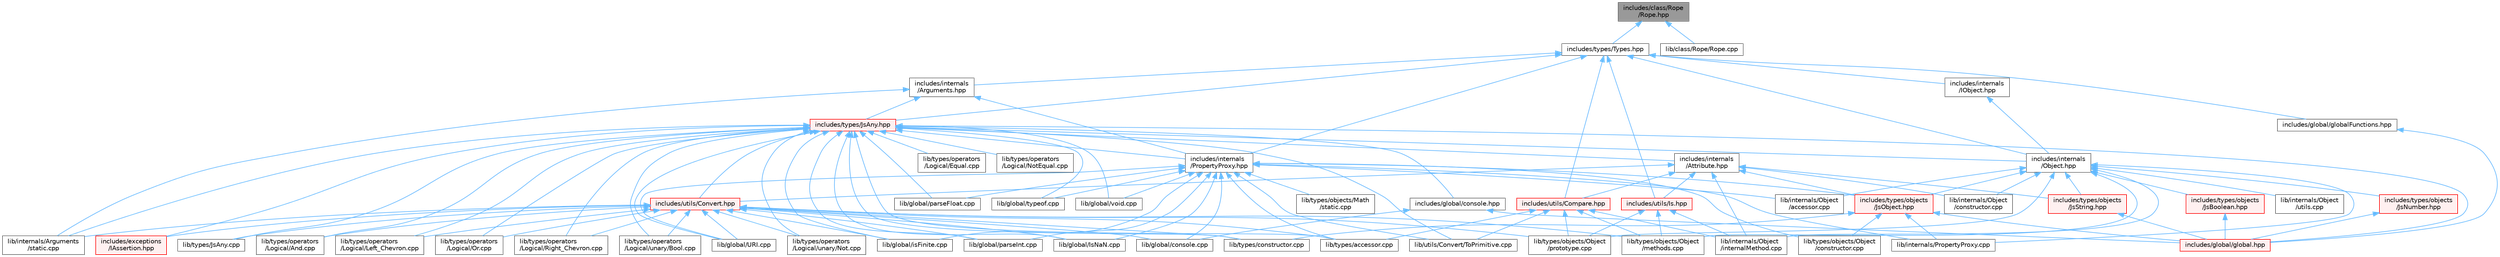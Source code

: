 digraph "includes/class/Rope/Rope.hpp"
{
 // LATEX_PDF_SIZE
  bgcolor="transparent";
  edge [fontname=Helvetica,fontsize=10,labelfontname=Helvetica,labelfontsize=10];
  node [fontname=Helvetica,fontsize=10,shape=box,height=0.2,width=0.4];
  Node1 [id="Node000001",label="includes/class/Rope\l/Rope.hpp",height=0.2,width=0.4,color="gray40", fillcolor="grey60", style="filled", fontcolor="black",tooltip=" "];
  Node1 -> Node2 [id="edge1_Node000001_Node000002",dir="back",color="steelblue1",style="solid",tooltip=" "];
  Node2 [id="Node000002",label="includes/types/Types.hpp",height=0.2,width=0.4,color="grey40", fillcolor="white", style="filled",URL="$Types_8hpp.html",tooltip=" "];
  Node2 -> Node3 [id="edge2_Node000002_Node000003",dir="back",color="steelblue1",style="solid",tooltip=" "];
  Node3 [id="Node000003",label="includes/global/globalFunctions.hpp",height=0.2,width=0.4,color="grey40", fillcolor="white", style="filled",URL="$globalFunctions_8hpp.html",tooltip=" "];
  Node3 -> Node4 [id="edge3_Node000003_Node000004",dir="back",color="steelblue1",style="solid",tooltip=" "];
  Node4 [id="Node000004",label="includes/global/global.hpp",height=0.2,width=0.4,color="red", fillcolor="#FFF0F0", style="filled",URL="$global_8hpp.html",tooltip=" "];
  Node2 -> Node7 [id="edge4_Node000002_Node000007",dir="back",color="steelblue1",style="solid",tooltip=" "];
  Node7 [id="Node000007",label="includes/internals\l/Arguments.hpp",height=0.2,width=0.4,color="grey40", fillcolor="white", style="filled",URL="$Arguments_8hpp.html",tooltip=" "];
  Node7 -> Node8 [id="edge5_Node000007_Node000008",dir="back",color="steelblue1",style="solid",tooltip=" "];
  Node8 [id="Node000008",label="includes/internals\l/PropertyProxy.hpp",height=0.2,width=0.4,color="grey40", fillcolor="white", style="filled",URL="$PropertyProxy_8hpp.html",tooltip=" "];
  Node8 -> Node9 [id="edge6_Node000008_Node000009",dir="back",color="steelblue1",style="solid",tooltip=" "];
  Node9 [id="Node000009",label="includes/types/objects\l/JsObject.hpp",height=0.2,width=0.4,color="red", fillcolor="#FFF0F0", style="filled",URL="$JsObject_8hpp.html",tooltip=" "];
  Node9 -> Node4 [id="edge7_Node000009_Node000004",dir="back",color="steelblue1",style="solid",tooltip=" "];
  Node9 -> Node25 [id="edge8_Node000009_Node000025",dir="back",color="steelblue1",style="solid",tooltip=" "];
  Node25 [id="Node000025",label="lib/internals/PropertyProxy.cpp",height=0.2,width=0.4,color="grey40", fillcolor="white", style="filled",URL="$PropertyProxy_8cpp.html",tooltip=" "];
  Node9 -> Node26 [id="edge9_Node000009_Node000026",dir="back",color="steelblue1",style="solid",tooltip=" "];
  Node26 [id="Node000026",label="lib/types/constructor.cpp",height=0.2,width=0.4,color="grey40", fillcolor="white", style="filled",URL="$types_2constructor_8cpp.html",tooltip=" "];
  Node9 -> Node28 [id="edge10_Node000009_Node000028",dir="back",color="steelblue1",style="solid",tooltip=" "];
  Node28 [id="Node000028",label="lib/types/objects/Object\l/constructor.cpp",height=0.2,width=0.4,color="grey40", fillcolor="white", style="filled",URL="$types_2objects_2Object_2constructor_8cpp.html",tooltip=" "];
  Node8 -> Node33 [id="edge11_Node000008_Node000033",dir="back",color="steelblue1",style="solid",tooltip=" "];
  Node33 [id="Node000033",label="lib/global/IsNaN.cpp",height=0.2,width=0.4,color="grey40", fillcolor="white", style="filled",URL="$IsNaN_8cpp.html",tooltip=" "];
  Node8 -> Node34 [id="edge12_Node000008_Node000034",dir="back",color="steelblue1",style="solid",tooltip=" "];
  Node34 [id="Node000034",label="lib/global/URI.cpp",height=0.2,width=0.4,color="grey40", fillcolor="white", style="filled",URL="$URI_8cpp.html",tooltip=" "];
  Node8 -> Node35 [id="edge13_Node000008_Node000035",dir="back",color="steelblue1",style="solid",tooltip=" "];
  Node35 [id="Node000035",label="lib/global/console.cpp",height=0.2,width=0.4,color="grey40", fillcolor="white", style="filled",URL="$console_8cpp.html",tooltip=" "];
  Node8 -> Node36 [id="edge14_Node000008_Node000036",dir="back",color="steelblue1",style="solid",tooltip=" "];
  Node36 [id="Node000036",label="lib/global/isFinite.cpp",height=0.2,width=0.4,color="grey40", fillcolor="white", style="filled",URL="$isFinite_8cpp.html",tooltip=" "];
  Node8 -> Node37 [id="edge15_Node000008_Node000037",dir="back",color="steelblue1",style="solid",tooltip=" "];
  Node37 [id="Node000037",label="lib/global/parseFloat.cpp",height=0.2,width=0.4,color="grey40", fillcolor="white", style="filled",URL="$parseFloat_8cpp.html",tooltip=" "];
  Node8 -> Node38 [id="edge16_Node000008_Node000038",dir="back",color="steelblue1",style="solid",tooltip=" "];
  Node38 [id="Node000038",label="lib/global/parseInt.cpp",height=0.2,width=0.4,color="grey40", fillcolor="white", style="filled",URL="$parseInt_8cpp.html",tooltip=" "];
  Node8 -> Node39 [id="edge17_Node000008_Node000039",dir="back",color="steelblue1",style="solid",tooltip=" "];
  Node39 [id="Node000039",label="lib/global/typeof.cpp",height=0.2,width=0.4,color="grey40", fillcolor="white", style="filled",URL="$typeof_8cpp.html",tooltip=" "];
  Node8 -> Node40 [id="edge18_Node000008_Node000040",dir="back",color="steelblue1",style="solid",tooltip=" "];
  Node40 [id="Node000040",label="lib/global/void.cpp",height=0.2,width=0.4,color="grey40", fillcolor="white", style="filled",URL="$void_8cpp.html",tooltip=" "];
  Node8 -> Node41 [id="edge19_Node000008_Node000041",dir="back",color="steelblue1",style="solid",tooltip=" "];
  Node41 [id="Node000041",label="lib/internals/Object\l/accessor.cpp",height=0.2,width=0.4,color="grey40", fillcolor="white", style="filled",URL="$internals_2Object_2accessor_8cpp.html",tooltip=" "];
  Node8 -> Node25 [id="edge20_Node000008_Node000025",dir="back",color="steelblue1",style="solid",tooltip=" "];
  Node8 -> Node14 [id="edge21_Node000008_Node000014",dir="back",color="steelblue1",style="solid",tooltip=" "];
  Node14 [id="Node000014",label="lib/types/accessor.cpp",height=0.2,width=0.4,color="grey40", fillcolor="white", style="filled",URL="$types_2accessor_8cpp.html",tooltip=" "];
  Node8 -> Node42 [id="edge22_Node000008_Node000042",dir="back",color="steelblue1",style="solid",tooltip=" "];
  Node42 [id="Node000042",label="lib/types/objects/Math\l/static.cpp",height=0.2,width=0.4,color="grey40", fillcolor="white", style="filled",URL="$types_2objects_2Math_2static_8cpp.html",tooltip=" "];
  Node8 -> Node28 [id="edge23_Node000008_Node000028",dir="back",color="steelblue1",style="solid",tooltip=" "];
  Node8 -> Node43 [id="edge24_Node000008_Node000043",dir="back",color="steelblue1",style="solid",tooltip=" "];
  Node43 [id="Node000043",label="lib/utils/Convert/ToPrimitive.cpp",height=0.2,width=0.4,color="grey40", fillcolor="white", style="filled",URL="$ToPrimitive_8cpp.html",tooltip=" "];
  Node7 -> Node44 [id="edge25_Node000007_Node000044",dir="back",color="steelblue1",style="solid",tooltip=" "];
  Node44 [id="Node000044",label="includes/types/JsAny.hpp",height=0.2,width=0.4,color="red", fillcolor="#FFF0F0", style="filled",URL="$JsAny_8hpp.html",tooltip=" "];
  Node44 -> Node45 [id="edge26_Node000044_Node000045",dir="back",color="steelblue1",style="solid",tooltip=" "];
  Node45 [id="Node000045",label="includes/exceptions\l/IAssertion.hpp",height=0.2,width=0.4,color="red", fillcolor="#FFF0F0", style="filled",URL="$IAssertion_8hpp.html",tooltip=" "];
  Node44 -> Node48 [id="edge27_Node000044_Node000048",dir="back",color="steelblue1",style="solid",tooltip=" "];
  Node48 [id="Node000048",label="includes/global/console.hpp",height=0.2,width=0.4,color="grey40", fillcolor="white", style="filled",URL="$console_8hpp.html",tooltip=" "];
  Node48 -> Node4 [id="edge28_Node000048_Node000004",dir="back",color="steelblue1",style="solid",tooltip=" "];
  Node48 -> Node35 [id="edge29_Node000048_Node000035",dir="back",color="steelblue1",style="solid",tooltip=" "];
  Node44 -> Node4 [id="edge30_Node000044_Node000004",dir="back",color="steelblue1",style="solid",tooltip=" "];
  Node44 -> Node49 [id="edge31_Node000044_Node000049",dir="back",color="steelblue1",style="solid",tooltip=" "];
  Node49 [id="Node000049",label="includes/internals\l/Attribute.hpp",height=0.2,width=0.4,color="grey40", fillcolor="white", style="filled",URL="$Attribute_8hpp.html",tooltip=" "];
  Node49 -> Node9 [id="edge32_Node000049_Node000009",dir="back",color="steelblue1",style="solid",tooltip=" "];
  Node49 -> Node50 [id="edge33_Node000049_Node000050",dir="back",color="steelblue1",style="solid",tooltip=" "];
  Node50 [id="Node000050",label="includes/types/objects\l/JsString.hpp",height=0.2,width=0.4,color="red", fillcolor="#FFF0F0", style="filled",URL="$JsString_8hpp.html",tooltip=" "];
  Node50 -> Node4 [id="edge34_Node000050_Node000004",dir="back",color="steelblue1",style="solid",tooltip=" "];
  Node49 -> Node53 [id="edge35_Node000049_Node000053",dir="back",color="steelblue1",style="solid",tooltip=" "];
  Node53 [id="Node000053",label="includes/utils/Compare.hpp",height=0.2,width=0.4,color="red", fillcolor="#FFF0F0", style="filled",URL="$Compare_8hpp.html",tooltip=" "];
  Node53 -> Node54 [id="edge36_Node000053_Node000054",dir="back",color="steelblue1",style="solid",tooltip=" "];
  Node54 [id="Node000054",label="lib/internals/Object\l/internalMethod.cpp",height=0.2,width=0.4,color="grey40", fillcolor="white", style="filled",URL="$internalMethod_8cpp.html",tooltip=" "];
  Node53 -> Node14 [id="edge37_Node000053_Node000014",dir="back",color="steelblue1",style="solid",tooltip=" "];
  Node53 -> Node20 [id="edge38_Node000053_Node000020",dir="back",color="steelblue1",style="solid",tooltip=" "];
  Node20 [id="Node000020",label="lib/types/objects/Object\l/methods.cpp",height=0.2,width=0.4,color="grey40", fillcolor="white", style="filled",URL="$Object_2methods_8cpp.html",tooltip=" "];
  Node53 -> Node21 [id="edge39_Node000053_Node000021",dir="back",color="steelblue1",style="solid",tooltip=" "];
  Node21 [id="Node000021",label="lib/types/objects/Object\l/prototype.cpp",height=0.2,width=0.4,color="grey40", fillcolor="white", style="filled",URL="$Object_2prototype_8cpp.html",tooltip=" "];
  Node53 -> Node43 [id="edge40_Node000053_Node000043",dir="back",color="steelblue1",style="solid",tooltip=" "];
  Node49 -> Node55 [id="edge41_Node000049_Node000055",dir="back",color="steelblue1",style="solid",tooltip=" "];
  Node55 [id="Node000055",label="includes/utils/Convert.hpp",height=0.2,width=0.4,color="red", fillcolor="#FFF0F0", style="filled",URL="$Convert_8hpp.html",tooltip=" "];
  Node55 -> Node45 [id="edge42_Node000055_Node000045",dir="back",color="steelblue1",style="solid",tooltip=" "];
  Node55 -> Node33 [id="edge43_Node000055_Node000033",dir="back",color="steelblue1",style="solid",tooltip=" "];
  Node55 -> Node34 [id="edge44_Node000055_Node000034",dir="back",color="steelblue1",style="solid",tooltip=" "];
  Node55 -> Node35 [id="edge45_Node000055_Node000035",dir="back",color="steelblue1",style="solid",tooltip=" "];
  Node55 -> Node36 [id="edge46_Node000055_Node000036",dir="back",color="steelblue1",style="solid",tooltip=" "];
  Node55 -> Node38 [id="edge47_Node000055_Node000038",dir="back",color="steelblue1",style="solid",tooltip=" "];
  Node55 -> Node13 [id="edge48_Node000055_Node000013",dir="back",color="steelblue1",style="solid",tooltip=" "];
  Node13 [id="Node000013",label="lib/internals/Arguments\l/static.cpp",height=0.2,width=0.4,color="grey40", fillcolor="white", style="filled",URL="$internals_2Arguments_2static_8cpp.html",tooltip=" "];
  Node55 -> Node57 [id="edge49_Node000055_Node000057",dir="back",color="steelblue1",style="solid",tooltip=" "];
  Node57 [id="Node000057",label="lib/types/JsAny.cpp",height=0.2,width=0.4,color="grey40", fillcolor="white", style="filled",URL="$JsAny_8cpp.html",tooltip=" "];
  Node55 -> Node14 [id="edge50_Node000055_Node000014",dir="back",color="steelblue1",style="solid",tooltip=" "];
  Node55 -> Node26 [id="edge51_Node000055_Node000026",dir="back",color="steelblue1",style="solid",tooltip=" "];
  Node55 -> Node20 [id="edge52_Node000055_Node000020",dir="back",color="steelblue1",style="solid",tooltip=" "];
  Node55 -> Node21 [id="edge53_Node000055_Node000021",dir="back",color="steelblue1",style="solid",tooltip=" "];
  Node55 -> Node60 [id="edge54_Node000055_Node000060",dir="back",color="steelblue1",style="solid",tooltip=" "];
  Node60 [id="Node000060",label="lib/types/operators\l/Logical/And.cpp",height=0.2,width=0.4,color="grey40", fillcolor="white", style="filled",URL="$Logical_2And_8cpp.html",tooltip=" "];
  Node55 -> Node61 [id="edge55_Node000055_Node000061",dir="back",color="steelblue1",style="solid",tooltip=" "];
  Node61 [id="Node000061",label="lib/types/operators\l/Logical/Left_Chevron.cpp",height=0.2,width=0.4,color="grey40", fillcolor="white", style="filled",URL="$Logical_2Left__Chevron_8cpp.html",tooltip=" "];
  Node55 -> Node62 [id="edge56_Node000055_Node000062",dir="back",color="steelblue1",style="solid",tooltip=" "];
  Node62 [id="Node000062",label="lib/types/operators\l/Logical/Or.cpp",height=0.2,width=0.4,color="grey40", fillcolor="white", style="filled",URL="$Logical_2Or_8cpp.html",tooltip=" "];
  Node55 -> Node63 [id="edge57_Node000055_Node000063",dir="back",color="steelblue1",style="solid",tooltip=" "];
  Node63 [id="Node000063",label="lib/types/operators\l/Logical/Right_Chevron.cpp",height=0.2,width=0.4,color="grey40", fillcolor="white", style="filled",URL="$Logical_2Right__Chevron_8cpp.html",tooltip=" "];
  Node55 -> Node64 [id="edge58_Node000055_Node000064",dir="back",color="steelblue1",style="solid",tooltip=" "];
  Node64 [id="Node000064",label="lib/types/operators\l/Logical/unary/Bool.cpp",height=0.2,width=0.4,color="grey40", fillcolor="white", style="filled",URL="$Bool_8cpp.html",tooltip=" "];
  Node55 -> Node65 [id="edge59_Node000055_Node000065",dir="back",color="steelblue1",style="solid",tooltip=" "];
  Node65 [id="Node000065",label="lib/types/operators\l/Logical/unary/Not.cpp",height=0.2,width=0.4,color="grey40", fillcolor="white", style="filled",URL="$Logical_2unary_2Not_8cpp.html",tooltip=" "];
  Node49 -> Node86 [id="edge60_Node000049_Node000086",dir="back",color="steelblue1",style="solid",tooltip=" "];
  Node86 [id="Node000086",label="includes/utils/Is.hpp",height=0.2,width=0.4,color="red", fillcolor="#FFF0F0", style="filled",URL="$Is_8hpp.html",tooltip=" "];
  Node86 -> Node54 [id="edge61_Node000086_Node000054",dir="back",color="steelblue1",style="solid",tooltip=" "];
  Node86 -> Node20 [id="edge62_Node000086_Node000020",dir="back",color="steelblue1",style="solid",tooltip=" "];
  Node86 -> Node21 [id="edge63_Node000086_Node000021",dir="back",color="steelblue1",style="solid",tooltip=" "];
  Node49 -> Node87 [id="edge64_Node000049_Node000087",dir="back",color="steelblue1",style="solid",tooltip=" "];
  Node87 [id="Node000087",label="lib/internals/Object\l/constructor.cpp",height=0.2,width=0.4,color="grey40", fillcolor="white", style="filled",URL="$internals_2Object_2constructor_8cpp.html",tooltip=" "];
  Node49 -> Node54 [id="edge65_Node000049_Node000054",dir="back",color="steelblue1",style="solid",tooltip=" "];
  Node44 -> Node88 [id="edge66_Node000044_Node000088",dir="back",color="steelblue1",style="solid",tooltip=" "];
  Node88 [id="Node000088",label="includes/internals\l/Object.hpp",height=0.2,width=0.4,color="grey40", fillcolor="white", style="filled",URL="$Object_8hpp.html",tooltip=" "];
  Node88 -> Node89 [id="edge67_Node000088_Node000089",dir="back",color="steelblue1",style="solid",tooltip=" "];
  Node89 [id="Node000089",label="includes/types/objects\l/JsBoolean.hpp",height=0.2,width=0.4,color="red", fillcolor="#FFF0F0", style="filled",URL="$JsBoolean_8hpp.html",tooltip=" "];
  Node89 -> Node4 [id="edge68_Node000089_Node000004",dir="back",color="steelblue1",style="solid",tooltip=" "];
  Node88 -> Node90 [id="edge69_Node000088_Node000090",dir="back",color="steelblue1",style="solid",tooltip=" "];
  Node90 [id="Node000090",label="includes/types/objects\l/JsNumber.hpp",height=0.2,width=0.4,color="red", fillcolor="#FFF0F0", style="filled",URL="$JsNumber_8hpp.html",tooltip=" "];
  Node90 -> Node4 [id="edge70_Node000090_Node000004",dir="back",color="steelblue1",style="solid",tooltip=" "];
  Node88 -> Node9 [id="edge71_Node000088_Node000009",dir="back",color="steelblue1",style="solid",tooltip=" "];
  Node88 -> Node50 [id="edge72_Node000088_Node000050",dir="back",color="steelblue1",style="solid",tooltip=" "];
  Node88 -> Node41 [id="edge73_Node000088_Node000041",dir="back",color="steelblue1",style="solid",tooltip=" "];
  Node88 -> Node87 [id="edge74_Node000088_Node000087",dir="back",color="steelblue1",style="solid",tooltip=" "];
  Node88 -> Node54 [id="edge75_Node000088_Node000054",dir="back",color="steelblue1",style="solid",tooltip=" "];
  Node88 -> Node91 [id="edge76_Node000088_Node000091",dir="back",color="steelblue1",style="solid",tooltip=" "];
  Node91 [id="Node000091",label="lib/internals/Object\l/utils.cpp",height=0.2,width=0.4,color="grey40", fillcolor="white", style="filled",URL="$utils_8cpp.html",tooltip=" "];
  Node88 -> Node25 [id="edge77_Node000088_Node000025",dir="back",color="steelblue1",style="solid",tooltip=" "];
  Node88 -> Node20 [id="edge78_Node000088_Node000020",dir="back",color="steelblue1",style="solid",tooltip=" "];
  Node88 -> Node21 [id="edge79_Node000088_Node000021",dir="back",color="steelblue1",style="solid",tooltip=" "];
  Node44 -> Node8 [id="edge80_Node000044_Node000008",dir="back",color="steelblue1",style="solid",tooltip=" "];
  Node44 -> Node55 [id="edge81_Node000044_Node000055",dir="back",color="steelblue1",style="solid",tooltip=" "];
  Node44 -> Node33 [id="edge82_Node000044_Node000033",dir="back",color="steelblue1",style="solid",tooltip=" "];
  Node44 -> Node34 [id="edge83_Node000044_Node000034",dir="back",color="steelblue1",style="solid",tooltip=" "];
  Node44 -> Node36 [id="edge84_Node000044_Node000036",dir="back",color="steelblue1",style="solid",tooltip=" "];
  Node44 -> Node37 [id="edge85_Node000044_Node000037",dir="back",color="steelblue1",style="solid",tooltip=" "];
  Node44 -> Node38 [id="edge86_Node000044_Node000038",dir="back",color="steelblue1",style="solid",tooltip=" "];
  Node44 -> Node39 [id="edge87_Node000044_Node000039",dir="back",color="steelblue1",style="solid",tooltip=" "];
  Node44 -> Node40 [id="edge88_Node000044_Node000040",dir="back",color="steelblue1",style="solid",tooltip=" "];
  Node44 -> Node13 [id="edge89_Node000044_Node000013",dir="back",color="steelblue1",style="solid",tooltip=" "];
  Node44 -> Node57 [id="edge90_Node000044_Node000057",dir="back",color="steelblue1",style="solid",tooltip=" "];
  Node44 -> Node14 [id="edge91_Node000044_Node000014",dir="back",color="steelblue1",style="solid",tooltip=" "];
  Node44 -> Node26 [id="edge92_Node000044_Node000026",dir="back",color="steelblue1",style="solid",tooltip=" "];
  Node44 -> Node60 [id="edge93_Node000044_Node000060",dir="back",color="steelblue1",style="solid",tooltip=" "];
  Node44 -> Node92 [id="edge94_Node000044_Node000092",dir="back",color="steelblue1",style="solid",tooltip=" "];
  Node92 [id="Node000092",label="lib/types/operators\l/Logical/Equal.cpp",height=0.2,width=0.4,color="grey40", fillcolor="white", style="filled",URL="$Equal_8cpp.html",tooltip=" "];
  Node44 -> Node61 [id="edge95_Node000044_Node000061",dir="back",color="steelblue1",style="solid",tooltip=" "];
  Node44 -> Node93 [id="edge96_Node000044_Node000093",dir="back",color="steelblue1",style="solid",tooltip=" "];
  Node93 [id="Node000093",label="lib/types/operators\l/Logical/NotEqual.cpp",height=0.2,width=0.4,color="grey40", fillcolor="white", style="filled",URL="$NotEqual_8cpp.html",tooltip=" "];
  Node44 -> Node62 [id="edge97_Node000044_Node000062",dir="back",color="steelblue1",style="solid",tooltip=" "];
  Node44 -> Node63 [id="edge98_Node000044_Node000063",dir="back",color="steelblue1",style="solid",tooltip=" "];
  Node44 -> Node64 [id="edge99_Node000044_Node000064",dir="back",color="steelblue1",style="solid",tooltip=" "];
  Node44 -> Node65 [id="edge100_Node000044_Node000065",dir="back",color="steelblue1",style="solid",tooltip=" "];
  Node44 -> Node43 [id="edge101_Node000044_Node000043",dir="back",color="steelblue1",style="solid",tooltip=" "];
  Node7 -> Node13 [id="edge102_Node000007_Node000013",dir="back",color="steelblue1",style="solid",tooltip=" "];
  Node2 -> Node98 [id="edge103_Node000002_Node000098",dir="back",color="steelblue1",style="solid",tooltip=" "];
  Node98 [id="Node000098",label="includes/internals\l/IObject.hpp",height=0.2,width=0.4,color="grey40", fillcolor="white", style="filled",URL="$IObject_8hpp.html",tooltip=" "];
  Node98 -> Node88 [id="edge104_Node000098_Node000088",dir="back",color="steelblue1",style="solid",tooltip=" "];
  Node2 -> Node88 [id="edge105_Node000002_Node000088",dir="back",color="steelblue1",style="solid",tooltip=" "];
  Node2 -> Node8 [id="edge106_Node000002_Node000008",dir="back",color="steelblue1",style="solid",tooltip=" "];
  Node2 -> Node44 [id="edge107_Node000002_Node000044",dir="back",color="steelblue1",style="solid",tooltip=" "];
  Node2 -> Node53 [id="edge108_Node000002_Node000053",dir="back",color="steelblue1",style="solid",tooltip=" "];
  Node2 -> Node86 [id="edge109_Node000002_Node000086",dir="back",color="steelblue1",style="solid",tooltip=" "];
  Node1 -> Node99 [id="edge110_Node000001_Node000099",dir="back",color="steelblue1",style="solid",tooltip=" "];
  Node99 [id="Node000099",label="lib/class/Rope/Rope.cpp",height=0.2,width=0.4,color="grey40", fillcolor="white", style="filled",URL="$Rope_8cpp.html",tooltip=" "];
}
